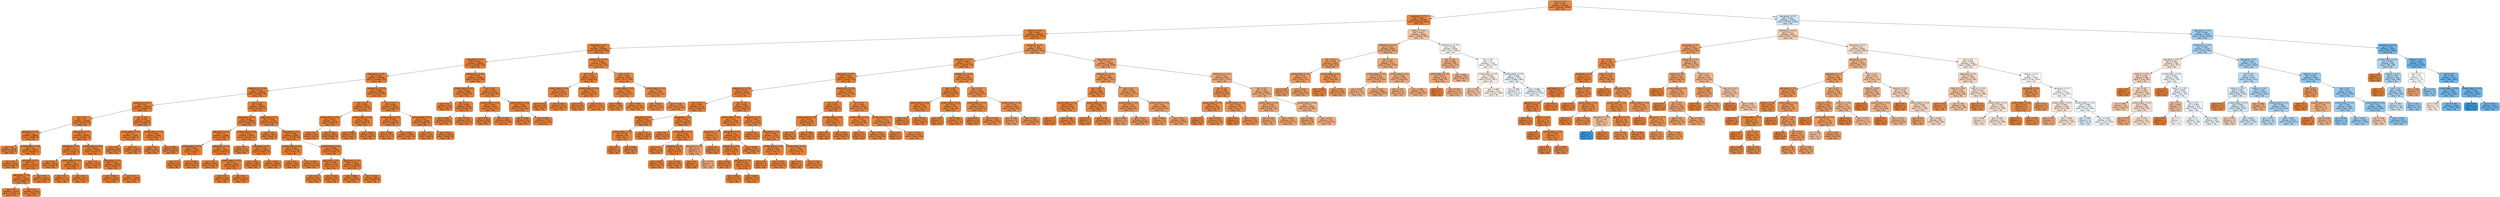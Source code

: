 digraph Tree {
node [shape=box, style="filled, rounded", color="black", fontname=helvetica] ;
edge [fontname=helvetica] ;
0 [label="icu_yn <= 0.5\ngini = 0.135\nsamples = 329440\nvalue = [305441, 23999]\nclass = No", fillcolor="#e78b49"] ;
1 [label="age_group <= 7.5\ngini = 0.067\nsamples = 305799\nvalue = [295248, 10551]\nclass = No", fillcolor="#e68640"] ;
0 -> 1 [labeldistance=2.5, labelangle=45, headlabel="True"] ;
2 [label="hosp_yn <= 0.5\ngini = 0.032\nsamples = 289336\nvalue = [284610, 4726]\nclass = No", fillcolor="#e5833c"] ;
1 -> 2 ;
3 [label="age_group <= 6.5\ngini = 0.008\nsamples = 256039\nvalue = [255013, 1026]\nclass = No", fillcolor="#e5823a"] ;
2 -> 3 ;
4 [label="age_group <= 5.5\ngini = 0.004\nsamples = 244046\nvalue = [243582, 464]\nclass = No", fillcolor="#e58139"] ;
3 -> 4 ;
5 [label="age_group <= 4.5\ngini = 0.002\nsamples = 218058\nvalue = [217863, 195]\nclass = No", fillcolor="#e58139"] ;
4 -> 5 ;
6 [label="medcond_yn <= 0.5\ngini = 0.001\nsamples = 178442\nvalue = [178351, 91]\nclass = No", fillcolor="#e58139"] ;
5 -> 6 ;
7 [label="age_group <= 3.5\ngini = 0.0\nsamples = 115592\nvalue = [115568, 24]\nclass = No", fillcolor="#e58139"] ;
6 -> 7 ;
8 [label="sex <= 0.5\ngini = 0.0\nsamples = 94188\nvalue = [94173, 15]\nclass = No", fillcolor="#e58139"] ;
7 -> 8 ;
9 [label="age_group <= 0.5\ngini = 0.0\nsamples = 49693\nvalue = [49688, 5]\nclass = No", fillcolor="#e58139"] ;
8 -> 9 ;
10 [label="gini = 0.0\nsamples = 3102\nvalue = [3102, 0]\nclass = No", fillcolor="#e58139"] ;
9 -> 10 ;
11 [label="current_status <= 0.5\ngini = 0.0\nsamples = 46591\nvalue = [46586, 5]\nclass = No", fillcolor="#e58139"] ;
9 -> 11 ;
12 [label="gini = 0.0\nsamples = 2452\nvalue = [2452, 0]\nclass = No", fillcolor="#e58139"] ;
11 -> 12 ;
13 [label="age_group <= 2.5\ngini = 0.0\nsamples = 44139\nvalue = [44134, 5]\nclass = No", fillcolor="#e58139"] ;
11 -> 13 ;
14 [label="age_group <= 1.5\ngini = 0.0\nsamples = 30628\nvalue = [30625, 3]\nclass = No", fillcolor="#e58139"] ;
13 -> 14 ;
15 [label="gini = 0.0\nsamples = 10379\nvalue = [10378, 1]\nclass = No", fillcolor="#e58139"] ;
14 -> 15 ;
16 [label="gini = 0.0\nsamples = 20249\nvalue = [20247, 2]\nclass = No", fillcolor="#e58139"] ;
14 -> 16 ;
17 [label="gini = 0.0\nsamples = 13511\nvalue = [13509, 2]\nclass = No", fillcolor="#e58139"] ;
13 -> 17 ;
18 [label="age_group <= 1.5\ngini = 0.0\nsamples = 44495\nvalue = [44485, 10]\nclass = No", fillcolor="#e58139"] ;
8 -> 18 ;
19 [label="age_group <= 0.5\ngini = 0.0\nsamples = 13212\nvalue = [13211, 1]\nclass = No", fillcolor="#e58139"] ;
18 -> 19 ;
20 [label="gini = 0.0\nsamples = 3225\nvalue = [3225, 0]\nclass = No", fillcolor="#e58139"] ;
19 -> 20 ;
21 [label="current_status <= 0.5\ngini = 0.0\nsamples = 9987\nvalue = [9986, 1]\nclass = No", fillcolor="#e58139"] ;
19 -> 21 ;
22 [label="gini = 0.0\nsamples = 712\nvalue = [712, 0]\nclass = No", fillcolor="#e58139"] ;
21 -> 22 ;
23 [label="gini = 0.0\nsamples = 9275\nvalue = [9274, 1]\nclass = No", fillcolor="#e58139"] ;
21 -> 23 ;
24 [label="current_status <= 0.5\ngini = 0.001\nsamples = 31283\nvalue = [31274, 9]\nclass = No", fillcolor="#e58139"] ;
18 -> 24 ;
25 [label="gini = 0.0\nsamples = 1453\nvalue = [1453, 0]\nclass = No", fillcolor="#e58139"] ;
24 -> 25 ;
26 [label="age_group <= 2.5\ngini = 0.001\nsamples = 29830\nvalue = [29821, 9]\nclass = No", fillcolor="#e58139"] ;
24 -> 26 ;
27 [label="gini = 0.001\nsamples = 17634\nvalue = [17628, 6]\nclass = No", fillcolor="#e58139"] ;
26 -> 27 ;
28 [label="gini = 0.0\nsamples = 12196\nvalue = [12193, 3]\nclass = No", fillcolor="#e58139"] ;
26 -> 28 ;
29 [label="sex <= 0.5\ngini = 0.001\nsamples = 21404\nvalue = [21395, 9]\nclass = No", fillcolor="#e58139"] ;
7 -> 29 ;
30 [label="current_status <= 0.5\ngini = 0.0\nsamples = 11462\nvalue = [11460, 2]\nclass = No", fillcolor="#e58139"] ;
29 -> 30 ;
31 [label="gini = 0.0\nsamples = 645\nvalue = [645, 0]\nclass = No", fillcolor="#e58139"] ;
30 -> 31 ;
32 [label="gini = 0.0\nsamples = 10817\nvalue = [10815, 2]\nclass = No", fillcolor="#e58139"] ;
30 -> 32 ;
33 [label="current_status <= 0.5\ngini = 0.001\nsamples = 9942\nvalue = [9935, 7]\nclass = No", fillcolor="#e58139"] ;
29 -> 33 ;
34 [label="gini = 0.0\nsamples = 507\nvalue = [507, 0]\nclass = No", fillcolor="#e58139"] ;
33 -> 34 ;
35 [label="gini = 0.001\nsamples = 9435\nvalue = [9428, 7]\nclass = No", fillcolor="#e58139"] ;
33 -> 35 ;
36 [label="sex <= 0.5\ngini = 0.002\nsamples = 62850\nvalue = [62783, 67]\nclass = No", fillcolor="#e58139"] ;
6 -> 36 ;
37 [label="age_group <= 2.5\ngini = 0.001\nsamples = 35098\nvalue = [35083, 15]\nclass = No", fillcolor="#e58139"] ;
36 -> 37 ;
38 [label="age_group <= 0.5\ngini = 0.0\nsamples = 14961\nvalue = [14958, 3]\nclass = No", fillcolor="#e58139"] ;
37 -> 38 ;
39 [label="current_status <= 0.5\ngini = 0.002\nsamples = 1040\nvalue = [1039, 1]\nclass = No", fillcolor="#e58139"] ;
38 -> 39 ;
40 [label="gini = 0.0\nsamples = 60\nvalue = [60, 0]\nclass = No", fillcolor="#e58139"] ;
39 -> 40 ;
41 [label="gini = 0.002\nsamples = 980\nvalue = [979, 1]\nclass = No", fillcolor="#e58139"] ;
39 -> 41 ;
42 [label="age_group <= 1.5\ngini = 0.0\nsamples = 13921\nvalue = [13919, 2]\nclass = No", fillcolor="#e58139"] ;
38 -> 42 ;
43 [label="gini = 0.0\nsamples = 4232\nvalue = [4232, 0]\nclass = No", fillcolor="#e58139"] ;
42 -> 43 ;
44 [label="current_status <= 0.5\ngini = 0.0\nsamples = 9689\nvalue = [9687, 2]\nclass = No", fillcolor="#e58139"] ;
42 -> 44 ;
45 [label="gini = 0.0\nsamples = 268\nvalue = [268, 0]\nclass = No", fillcolor="#e58139"] ;
44 -> 45 ;
46 [label="gini = 0.0\nsamples = 9421\nvalue = [9419, 2]\nclass = No", fillcolor="#e58139"] ;
44 -> 46 ;
47 [label="current_status <= 0.5\ngini = 0.001\nsamples = 20137\nvalue = [20125, 12]\nclass = No", fillcolor="#e58139"] ;
37 -> 47 ;
48 [label="gini = 0.0\nsamples = 721\nvalue = [721, 0]\nclass = No", fillcolor="#e58139"] ;
47 -> 48 ;
49 [label="age_group <= 3.5\ngini = 0.001\nsamples = 19416\nvalue = [19404, 12]\nclass = No", fillcolor="#e58139"] ;
47 -> 49 ;
50 [label="gini = 0.001\nsamples = 9024\nvalue = [9019, 5]\nclass = No", fillcolor="#e58139"] ;
49 -> 50 ;
51 [label="gini = 0.001\nsamples = 10392\nvalue = [10385, 7]\nclass = No", fillcolor="#e58139"] ;
49 -> 51 ;
52 [label="age_group <= 1.5\ngini = 0.004\nsamples = 27752\nvalue = [27700, 52]\nclass = No", fillcolor="#e58139"] ;
36 -> 52 ;
53 [label="gini = 0.0\nsamples = 4951\nvalue = [4951, 0]\nclass = No", fillcolor="#e58139"] ;
52 -> 53 ;
54 [label="age_group <= 2.5\ngini = 0.005\nsamples = 22801\nvalue = [22749, 52]\nclass = No", fillcolor="#e58139"] ;
52 -> 54 ;
55 [label="current_status <= 0.5\ngini = 0.004\nsamples = 7438\nvalue = [7423, 15]\nclass = No", fillcolor="#e58139"] ;
54 -> 55 ;
56 [label="gini = 0.0\nsamples = 204\nvalue = [204, 0]\nclass = No", fillcolor="#e58139"] ;
55 -> 56 ;
57 [label="gini = 0.004\nsamples = 7234\nvalue = [7219, 15]\nclass = No", fillcolor="#e58139"] ;
55 -> 57 ;
58 [label="current_status <= 0.5\ngini = 0.005\nsamples = 15363\nvalue = [15326, 37]\nclass = No", fillcolor="#e58139"] ;
54 -> 58 ;
59 [label="age_group <= 3.5\ngini = 0.008\nsamples = 479\nvalue = [477, 2]\nclass = No", fillcolor="#e5823a"] ;
58 -> 59 ;
60 [label="gini = 0.0\nsamples = 187\nvalue = [187, 0]\nclass = No", fillcolor="#e58139"] ;
59 -> 60 ;
61 [label="gini = 0.014\nsamples = 292\nvalue = [290, 2]\nclass = No", fillcolor="#e5823a"] ;
59 -> 61 ;
62 [label="age_group <= 3.5\ngini = 0.005\nsamples = 14884\nvalue = [14849, 35]\nclass = No", fillcolor="#e58139"] ;
58 -> 62 ;
63 [label="gini = 0.005\nsamples = 6821\nvalue = [6804, 17]\nclass = No", fillcolor="#e58139"] ;
62 -> 63 ;
64 [label="gini = 0.004\nsamples = 8063\nvalue = [8045, 18]\nclass = No", fillcolor="#e58139"] ;
62 -> 64 ;
65 [label="medcond_yn <= 0.5\ngini = 0.005\nsamples = 39616\nvalue = [39512, 104]\nclass = No", fillcolor="#e5813a"] ;
5 -> 65 ;
66 [label="sex <= 0.5\ngini = 0.002\nsamples = 17245\nvalue = [17232, 13]\nclass = No", fillcolor="#e58139"] ;
65 -> 66 ;
67 [label="current_status <= 0.5\ngini = 0.002\nsamples = 9211\nvalue = [9203, 8]\nclass = No", fillcolor="#e58139"] ;
66 -> 67 ;
68 [label="gini = 0.0\nsamples = 553\nvalue = [553, 0]\nclass = No", fillcolor="#e58139"] ;
67 -> 68 ;
69 [label="gini = 0.002\nsamples = 8658\nvalue = [8650, 8]\nclass = No", fillcolor="#e58139"] ;
67 -> 69 ;
70 [label="current_status <= 0.5\ngini = 0.001\nsamples = 8034\nvalue = [8029, 5]\nclass = No", fillcolor="#e58139"] ;
66 -> 70 ;
71 [label="gini = 0.005\nsamples = 424\nvalue = [423, 1]\nclass = No", fillcolor="#e58139"] ;
70 -> 71 ;
72 [label="gini = 0.001\nsamples = 7610\nvalue = [7606, 4]\nclass = No", fillcolor="#e58139"] ;
70 -> 72 ;
73 [label="sex <= 0.5\ngini = 0.008\nsamples = 22371\nvalue = [22280, 91]\nclass = No", fillcolor="#e5823a"] ;
65 -> 73 ;
74 [label="current_status <= 0.5\ngini = 0.006\nsamples = 11933\nvalue = [11898, 35]\nclass = No", fillcolor="#e5813a"] ;
73 -> 74 ;
75 [label="gini = 0.008\nsamples = 473\nvalue = [471, 2]\nclass = No", fillcolor="#e5823a"] ;
74 -> 75 ;
76 [label="gini = 0.006\nsamples = 11460\nvalue = [11427, 33]\nclass = No", fillcolor="#e5813a"] ;
74 -> 76 ;
77 [label="current_status <= 0.5\ngini = 0.011\nsamples = 10438\nvalue = [10382, 56]\nclass = No", fillcolor="#e5823a"] ;
73 -> 77 ;
78 [label="gini = 0.0\nsamples = 393\nvalue = [393, 0]\nclass = No", fillcolor="#e58139"] ;
77 -> 78 ;
79 [label="gini = 0.011\nsamples = 10045\nvalue = [9989, 56]\nclass = No", fillcolor="#e5823a"] ;
77 -> 79 ;
80 [label="medcond_yn <= 0.5\ngini = 0.02\nsamples = 25988\nvalue = [25719, 269]\nclass = No", fillcolor="#e5823b"] ;
4 -> 80 ;
81 [label="current_status <= 0.5\ngini = 0.006\nsamples = 8694\nvalue = [8670, 24]\nclass = No", fillcolor="#e5813a"] ;
80 -> 81 ;
82 [label="gini = 0.0\nsamples = 525\nvalue = [525, 0]\nclass = No", fillcolor="#e58139"] ;
81 -> 82 ;
83 [label="sex <= 0.5\ngini = 0.006\nsamples = 8169\nvalue = [8145, 24]\nclass = No", fillcolor="#e5813a"] ;
81 -> 83 ;
84 [label="gini = 0.005\nsamples = 4402\nvalue = [4392, 10]\nclass = No", fillcolor="#e58139"] ;
83 -> 84 ;
85 [label="gini = 0.007\nsamples = 3767\nvalue = [3753, 14]\nclass = No", fillcolor="#e5813a"] ;
83 -> 85 ;
86 [label="sex <= 0.5\ngini = 0.028\nsamples = 17294\nvalue = [17049, 245]\nclass = No", fillcolor="#e5833c"] ;
80 -> 86 ;
87 [label="current_status <= 0.5\ngini = 0.024\nsamples = 9229\nvalue = [9117, 112]\nclass = No", fillcolor="#e5833b"] ;
86 -> 87 ;
88 [label="gini = 0.02\nsamples = 390\nvalue = [386, 4]\nclass = No", fillcolor="#e5823b"] ;
87 -> 88 ;
89 [label="gini = 0.024\nsamples = 8839\nvalue = [8731, 108]\nclass = No", fillcolor="#e5833b"] ;
87 -> 89 ;
90 [label="current_status <= 0.5\ngini = 0.032\nsamples = 8065\nvalue = [7932, 133]\nclass = No", fillcolor="#e5833c"] ;
86 -> 90 ;
91 [label="gini = 0.032\nsamples = 306\nvalue = [301, 5]\nclass = No", fillcolor="#e5833c"] ;
90 -> 91 ;
92 [label="gini = 0.032\nsamples = 7759\nvalue = [7631, 128]\nclass = No", fillcolor="#e5833c"] ;
90 -> 92 ;
93 [label="medcond_yn <= 0.5\ngini = 0.089\nsamples = 11993\nvalue = [11431, 562]\nclass = No", fillcolor="#e68743"] ;
3 -> 93 ;
94 [label="sex <= 0.5\ngini = 0.033\nsamples = 2705\nvalue = [2659, 46]\nclass = No", fillcolor="#e5833c"] ;
93 -> 94 ;
95 [label="current_status <= 0.5\ngini = 0.037\nsamples = 1505\nvalue = [1477, 28]\nclass = No", fillcolor="#e5833d"] ;
94 -> 95 ;
96 [label="gini = 0.022\nsamples = 89\nvalue = [88, 1]\nclass = No", fillcolor="#e5823b"] ;
95 -> 96 ;
97 [label="gini = 0.037\nsamples = 1416\nvalue = [1389, 27]\nclass = No", fillcolor="#e6833d"] ;
95 -> 97 ;
98 [label="current_status <= 0.5\ngini = 0.03\nsamples = 1200\nvalue = [1182, 18]\nclass = No", fillcolor="#e5833c"] ;
94 -> 98 ;
99 [label="gini = 0.03\nsamples = 66\nvalue = [65, 1]\nclass = No", fillcolor="#e5833c"] ;
98 -> 99 ;
100 [label="gini = 0.03\nsamples = 1134\nvalue = [1117, 17]\nclass = No", fillcolor="#e5833c"] ;
98 -> 100 ;
101 [label="sex <= 0.5\ngini = 0.105\nsamples = 9288\nvalue = [8772, 516]\nclass = No", fillcolor="#e78845"] ;
93 -> 101 ;
102 [label="current_status <= 0.5\ngini = 0.093\nsamples = 4938\nvalue = [4697, 241]\nclass = No", fillcolor="#e68743"] ;
101 -> 102 ;
103 [label="gini = 0.068\nsamples = 198\nvalue = [191, 7]\nclass = No", fillcolor="#e68640"] ;
102 -> 103 ;
104 [label="gini = 0.094\nsamples = 4740\nvalue = [4506, 234]\nclass = No", fillcolor="#e68843"] ;
102 -> 104 ;
105 [label="current_status <= 0.5\ngini = 0.118\nsamples = 4350\nvalue = [4075, 275]\nclass = No", fillcolor="#e78a46"] ;
101 -> 105 ;
106 [label="gini = 0.122\nsamples = 153\nvalue = [143, 10]\nclass = No", fillcolor="#e78a47"] ;
105 -> 106 ;
107 [label="gini = 0.118\nsamples = 4197\nvalue = [3932, 265]\nclass = No", fillcolor="#e78946"] ;
105 -> 107 ;
108 [label="age_group <= 5.5\ngini = 0.198\nsamples = 33297\nvalue = [29597, 3700]\nclass = No", fillcolor="#e89152"] ;
2 -> 108 ;
109 [label="age_group <= 4.5\ngini = 0.084\nsamples = 17713\nvalue = [16939, 774]\nclass = No", fillcolor="#e68742"] ;
108 -> 109 ;
110 [label="age_group <= 3.5\ngini = 0.046\nsamples = 10762\nvalue = [10509, 253]\nclass = No", fillcolor="#e6843e"] ;
109 -> 110 ;
111 [label="medcond_yn <= 0.5\ngini = 0.023\nsamples = 6246\nvalue = [6172, 74]\nclass = No", fillcolor="#e5833b"] ;
110 -> 111 ;
112 [label="sex <= 0.5\ngini = 0.007\nsamples = 2719\nvalue = [2709, 10]\nclass = No", fillcolor="#e5813a"] ;
111 -> 112 ;
113 [label="age_group <= 0.5\ngini = 0.002\nsamples = 1643\nvalue = [1641, 2]\nclass = No", fillcolor="#e58139"] ;
112 -> 113 ;
114 [label="current_status <= 0.5\ngini = 0.046\nsamples = 84\nvalue = [82, 2]\nclass = No", fillcolor="#e6843e"] ;
113 -> 114 ;
115 [label="gini = 0.0\nsamples = 2\nvalue = [2, 0]\nclass = No", fillcolor="#e58139"] ;
114 -> 115 ;
116 [label="gini = 0.048\nsamples = 82\nvalue = [80, 2]\nclass = No", fillcolor="#e6843e"] ;
114 -> 116 ;
117 [label="gini = 0.0\nsamples = 1559\nvalue = [1559, 0]\nclass = No", fillcolor="#e58139"] ;
113 -> 117 ;
118 [label="age_group <= 1.5\ngini = 0.015\nsamples = 1076\nvalue = [1068, 8]\nclass = No", fillcolor="#e5823a"] ;
112 -> 118 ;
119 [label="gini = 0.0\nsamples = 221\nvalue = [221, 0]\nclass = No", fillcolor="#e58139"] ;
118 -> 119 ;
120 [label="current_status <= 0.5\ngini = 0.019\nsamples = 855\nvalue = [847, 8]\nclass = No", fillcolor="#e5823b"] ;
118 -> 120 ;
121 [label="gini = 0.0\nsamples = 10\nvalue = [10, 0]\nclass = No", fillcolor="#e58139"] ;
120 -> 121 ;
122 [label="age_group <= 2.5\ngini = 0.019\nsamples = 845\nvalue = [837, 8]\nclass = No", fillcolor="#e5823b"] ;
120 -> 122 ;
123 [label="gini = 0.019\nsamples = 314\nvalue = [311, 3]\nclass = No", fillcolor="#e5823b"] ;
122 -> 123 ;
124 [label="gini = 0.019\nsamples = 531\nvalue = [526, 5]\nclass = No", fillcolor="#e5823b"] ;
122 -> 124 ;
125 [label="sex <= 0.5\ngini = 0.036\nsamples = 3527\nvalue = [3463, 64]\nclass = No", fillcolor="#e5833d"] ;
111 -> 125 ;
126 [label="current_status <= 0.5\ngini = 0.02\nsamples = 2034\nvalue = [2013, 21]\nclass = No", fillcolor="#e5823b"] ;
125 -> 126 ;
127 [label="age_group <= 1.5\ngini = 0.111\nsamples = 17\nvalue = [16, 1]\nclass = No", fillcolor="#e78945"] ;
126 -> 127 ;
128 [label="age_group <= 0.5\ngini = 0.32\nsamples = 5\nvalue = [4, 1]\nclass = No", fillcolor="#eca06a"] ;
127 -> 128 ;
129 [label="gini = 0.0\nsamples = 1\nvalue = [1, 0]\nclass = No", fillcolor="#e58139"] ;
128 -> 129 ;
130 [label="gini = 0.375\nsamples = 4\nvalue = [3, 1]\nclass = No", fillcolor="#eeab7b"] ;
128 -> 130 ;
131 [label="gini = 0.0\nsamples = 12\nvalue = [12, 0]\nclass = No", fillcolor="#e58139"] ;
127 -> 131 ;
132 [label="age_group <= 2.5\ngini = 0.02\nsamples = 2017\nvalue = [1997, 20]\nclass = No", fillcolor="#e5823b"] ;
126 -> 132 ;
133 [label="age_group <= 0.5\ngini = 0.015\nsamples = 940\nvalue = [933, 7]\nclass = No", fillcolor="#e5823a"] ;
132 -> 133 ;
134 [label="gini = 0.033\nsamples = 59\nvalue = [58, 1]\nclass = No", fillcolor="#e5833c"] ;
133 -> 134 ;
135 [label="age_group <= 1.5\ngini = 0.014\nsamples = 881\nvalue = [875, 6]\nclass = No", fillcolor="#e5823a"] ;
133 -> 135 ;
136 [label="gini = 0.013\nsamples = 152\nvalue = [151, 1]\nclass = No", fillcolor="#e5823a"] ;
135 -> 136 ;
137 [label="gini = 0.014\nsamples = 729\nvalue = [724, 5]\nclass = No", fillcolor="#e5823a"] ;
135 -> 137 ;
138 [label="gini = 0.024\nsamples = 1077\nvalue = [1064, 13]\nclass = No", fillcolor="#e5833b"] ;
132 -> 138 ;
139 [label="age_group <= 1.5\ngini = 0.056\nsamples = 1493\nvalue = [1450, 43]\nclass = No", fillcolor="#e6853f"] ;
125 -> 139 ;
140 [label="gini = 0.0\nsamples = 173\nvalue = [173, 0]\nclass = No", fillcolor="#e58139"] ;
139 -> 140 ;
141 [label="age_group <= 2.5\ngini = 0.063\nsamples = 1320\nvalue = [1277, 43]\nclass = No", fillcolor="#e68540"] ;
139 -> 141 ;
142 [label="current_status <= 0.5\ngini = 0.053\nsamples = 405\nvalue = [394, 11]\nclass = No", fillcolor="#e6853f"] ;
141 -> 142 ;
143 [label="gini = 0.0\nsamples = 2\nvalue = [2, 0]\nclass = No", fillcolor="#e58139"] ;
142 -> 143 ;
144 [label="gini = 0.053\nsamples = 403\nvalue = [392, 11]\nclass = No", fillcolor="#e6853f"] ;
142 -> 144 ;
145 [label="current_status <= 0.5\ngini = 0.067\nsamples = 915\nvalue = [883, 32]\nclass = No", fillcolor="#e68640"] ;
141 -> 145 ;
146 [label="gini = 0.0\nsamples = 5\nvalue = [5, 0]\nclass = No", fillcolor="#e58139"] ;
145 -> 146 ;
147 [label="gini = 0.068\nsamples = 910\nvalue = [878, 32]\nclass = No", fillcolor="#e68640"] ;
145 -> 147 ;
148 [label="medcond_yn <= 0.5\ngini = 0.076\nsamples = 4516\nvalue = [4337, 179]\nclass = No", fillcolor="#e68641"] ;
110 -> 148 ;
149 [label="sex <= 0.5\ngini = 0.021\nsamples = 1211\nvalue = [1198, 13]\nclass = No", fillcolor="#e5823b"] ;
148 -> 149 ;
150 [label="current_status <= 0.5\ngini = 0.007\nsamples = 538\nvalue = [536, 2]\nclass = No", fillcolor="#e5813a"] ;
149 -> 150 ;
151 [label="gini = 0.0\nsamples = 8\nvalue = [8, 0]\nclass = No", fillcolor="#e58139"] ;
150 -> 151 ;
152 [label="gini = 0.008\nsamples = 530\nvalue = [528, 2]\nclass = No", fillcolor="#e5813a"] ;
150 -> 152 ;
153 [label="current_status <= 0.5\ngini = 0.032\nsamples = 673\nvalue = [662, 11]\nclass = No", fillcolor="#e5833c"] ;
149 -> 153 ;
154 [label="gini = 0.0\nsamples = 4\nvalue = [4, 0]\nclass = No", fillcolor="#e58139"] ;
153 -> 154 ;
155 [label="gini = 0.032\nsamples = 669\nvalue = [658, 11]\nclass = No", fillcolor="#e5833c"] ;
153 -> 155 ;
156 [label="sex <= 0.5\ngini = 0.095\nsamples = 3305\nvalue = [3139, 166]\nclass = No", fillcolor="#e68843"] ;
148 -> 156 ;
157 [label="current_status <= 0.5\ngini = 0.073\nsamples = 1589\nvalue = [1529, 60]\nclass = No", fillcolor="#e68641"] ;
156 -> 157 ;
158 [label="gini = 0.0\nsamples = 9\nvalue = [9, 0]\nclass = No", fillcolor="#e58139"] ;
157 -> 158 ;
159 [label="gini = 0.073\nsamples = 1580\nvalue = [1520, 60]\nclass = No", fillcolor="#e68641"] ;
157 -> 159 ;
160 [label="current_status <= 0.5\ngini = 0.116\nsamples = 1716\nvalue = [1610, 106]\nclass = No", fillcolor="#e78946"] ;
156 -> 160 ;
161 [label="gini = 0.0\nsamples = 7\nvalue = [7, 0]\nclass = No", fillcolor="#e58139"] ;
160 -> 161 ;
162 [label="gini = 0.116\nsamples = 1709\nvalue = [1603, 106]\nclass = No", fillcolor="#e78946"] ;
160 -> 162 ;
163 [label="medcond_yn <= 0.5\ngini = 0.139\nsamples = 6951\nvalue = [6430, 521]\nclass = No", fillcolor="#e78b49"] ;
109 -> 163 ;
164 [label="sex <= 0.5\ngini = 0.035\nsamples = 1366\nvalue = [1342, 24]\nclass = No", fillcolor="#e5833d"] ;
163 -> 164 ;
165 [label="current_status <= 0.5\ngini = 0.027\nsamples = 585\nvalue = [577, 8]\nclass = No", fillcolor="#e5833c"] ;
164 -> 165 ;
166 [label="gini = 0.0\nsamples = 11\nvalue = [11, 0]\nclass = No", fillcolor="#e58139"] ;
165 -> 166 ;
167 [label="gini = 0.027\nsamples = 574\nvalue = [566, 8]\nclass = No", fillcolor="#e5833c"] ;
165 -> 167 ;
168 [label="current_status <= 0.5\ngini = 0.04\nsamples = 781\nvalue = [765, 16]\nclass = No", fillcolor="#e6843d"] ;
164 -> 168 ;
169 [label="gini = 0.0\nsamples = 4\nvalue = [4, 0]\nclass = No", fillcolor="#e58139"] ;
168 -> 169 ;
170 [label="gini = 0.04\nsamples = 777\nvalue = [761, 16]\nclass = No", fillcolor="#e6843d"] ;
168 -> 170 ;
171 [label="sex <= 0.5\ngini = 0.162\nsamples = 5585\nvalue = [5088, 497]\nclass = No", fillcolor="#e88d4c"] ;
163 -> 171 ;
172 [label="current_status <= 0.5\ngini = 0.127\nsamples = 2607\nvalue = [2429, 178]\nclass = No", fillcolor="#e78a48"] ;
171 -> 172 ;
173 [label="gini = 0.0\nsamples = 24\nvalue = [24, 0]\nclass = No", fillcolor="#e58139"] ;
172 -> 173 ;
174 [label="gini = 0.128\nsamples = 2583\nvalue = [2405, 178]\nclass = No", fillcolor="#e78a48"] ;
172 -> 174 ;
175 [label="current_status <= 0.5\ngini = 0.191\nsamples = 2978\nvalue = [2659, 319]\nclass = No", fillcolor="#e89051"] ;
171 -> 175 ;
176 [label="gini = 0.269\nsamples = 25\nvalue = [21, 4]\nclass = No", fillcolor="#ea995f"] ;
175 -> 176 ;
177 [label="gini = 0.191\nsamples = 2953\nvalue = [2638, 315]\nclass = No", fillcolor="#e89051"] ;
175 -> 177 ;
178 [label="age_group <= 6.5\ngini = 0.305\nsamples = 15584\nvalue = [12658, 2926]\nclass = No", fillcolor="#eb9e67"] ;
108 -> 178 ;
179 [label="medcond_yn <= 0.5\ngini = 0.244\nsamples = 8093\nvalue = [6941, 1152]\nclass = No", fillcolor="#e9965a"] ;
178 -> 179 ;
180 [label="sex <= 0.5\ngini = 0.08\nsamples = 985\nvalue = [944, 41]\nclass = No", fillcolor="#e68642"] ;
179 -> 180 ;
181 [label="current_status <= 0.5\ngini = 0.064\nsamples = 454\nvalue = [439, 15]\nclass = No", fillcolor="#e68540"] ;
180 -> 181 ;
182 [label="gini = 0.0\nsamples = 1\nvalue = [1, 0]\nclass = No", fillcolor="#e58139"] ;
181 -> 182 ;
183 [label="gini = 0.064\nsamples = 453\nvalue = [438, 15]\nclass = No", fillcolor="#e68540"] ;
181 -> 183 ;
184 [label="current_status <= 0.5\ngini = 0.093\nsamples = 531\nvalue = [505, 26]\nclass = No", fillcolor="#e68743"] ;
180 -> 184 ;
185 [label="gini = 0.0\nsamples = 7\nvalue = [7, 0]\nclass = No", fillcolor="#e58139"] ;
184 -> 185 ;
186 [label="gini = 0.094\nsamples = 524\nvalue = [498, 26]\nclass = No", fillcolor="#e68843"] ;
184 -> 186 ;
187 [label="sex <= 0.5\ngini = 0.264\nsamples = 7108\nvalue = [5997, 1111]\nclass = No", fillcolor="#ea985e"] ;
179 -> 187 ;
188 [label="current_status <= 0.5\ngini = 0.231\nsamples = 3274\nvalue = [2838, 436]\nclass = No", fillcolor="#e99457"] ;
187 -> 188 ;
189 [label="gini = 0.283\nsamples = 41\nvalue = [34, 7]\nclass = No", fillcolor="#ea9b62"] ;
188 -> 189 ;
190 [label="gini = 0.23\nsamples = 3233\nvalue = [2804, 429]\nclass = No", fillcolor="#e99457"] ;
188 -> 190 ;
191 [label="current_status <= 0.5\ngini = 0.29\nsamples = 3834\nvalue = [3159, 675]\nclass = No", fillcolor="#eb9c63"] ;
187 -> 191 ;
192 [label="gini = 0.264\nsamples = 32\nvalue = [27, 5]\nclass = No", fillcolor="#ea985e"] ;
191 -> 192 ;
193 [label="gini = 0.29\nsamples = 3802\nvalue = [3132, 670]\nclass = No", fillcolor="#eb9c63"] ;
191 -> 193 ;
194 [label="medcond_yn <= 0.5\ngini = 0.361\nsamples = 7491\nvalue = [5717, 1774]\nclass = No", fillcolor="#eda876"] ;
178 -> 194 ;
195 [label="sex <= 0.5\ngini = 0.189\nsamples = 652\nvalue = [583, 69]\nclass = No", fillcolor="#e89050"] ;
194 -> 195 ;
196 [label="current_status <= 0.5\ngini = 0.16\nsamples = 320\nvalue = [292, 28]\nclass = No", fillcolor="#e78d4c"] ;
195 -> 196 ;
197 [label="gini = 0.0\nsamples = 5\nvalue = [5, 0]\nclass = No", fillcolor="#e58139"] ;
196 -> 197 ;
198 [label="gini = 0.162\nsamples = 315\nvalue = [287, 28]\nclass = No", fillcolor="#e88d4c"] ;
196 -> 198 ;
199 [label="current_status <= 0.5\ngini = 0.216\nsamples = 332\nvalue = [291, 41]\nclass = No", fillcolor="#e99355"] ;
195 -> 199 ;
200 [label="gini = 0.0\nsamples = 4\nvalue = [4, 0]\nclass = No", fillcolor="#e58139"] ;
199 -> 200 ;
201 [label="gini = 0.219\nsamples = 328\nvalue = [287, 41]\nclass = No", fillcolor="#e99355"] ;
199 -> 201 ;
202 [label="sex <= 0.5\ngini = 0.374\nsamples = 6839\nvalue = [5134, 1705]\nclass = No", fillcolor="#eeab7b"] ;
194 -> 202 ;
203 [label="current_status <= 0.5\ngini = 0.342\nsamples = 3274\nvalue = [2556, 718]\nclass = No", fillcolor="#eca471"] ;
202 -> 203 ;
204 [label="gini = 0.334\nsamples = 33\nvalue = [26, 7]\nclass = No", fillcolor="#eca36e"] ;
203 -> 204 ;
205 [label="gini = 0.343\nsamples = 3241\nvalue = [2530, 711]\nclass = No", fillcolor="#eca471"] ;
203 -> 205 ;
206 [label="current_status <= 0.5\ngini = 0.4\nsamples = 3565\nvalue = [2578, 987]\nclass = No", fillcolor="#efb185"] ;
202 -> 206 ;
207 [label="gini = 0.332\nsamples = 38\nvalue = [30, 8]\nclass = No", fillcolor="#eca36e"] ;
206 -> 207 ;
208 [label="gini = 0.401\nsamples = 3527\nvalue = [2548, 979]\nclass = No", fillcolor="#efb185"] ;
206 -> 208 ;
209 [label="hosp_yn <= 0.5\ngini = 0.457\nsamples = 16463\nvalue = [10638, 5825]\nclass = No", fillcolor="#f3c6a5"] ;
1 -> 209 ;
210 [label="medcond_yn <= 0.5\ngini = 0.355\nsamples = 8404\nvalue = [6461, 1943]\nclass = No", fillcolor="#eda775"] ;
209 -> 210 ;
211 [label="sex <= 0.5\ngini = 0.276\nsamples = 1189\nvalue = [992, 197]\nclass = No", fillcolor="#ea9a60"] ;
210 -> 211 ;
212 [label="current_status <= 0.5\ngini = 0.29\nsamples = 777\nvalue = [640, 137]\nclass = No", fillcolor="#eb9c63"] ;
211 -> 212 ;
213 [label="gini = 0.269\nsamples = 25\nvalue = [21, 4]\nclass = No", fillcolor="#ea995f"] ;
212 -> 213 ;
214 [label="gini = 0.291\nsamples = 752\nvalue = [619, 133]\nclass = No", fillcolor="#eb9c64"] ;
212 -> 214 ;
215 [label="current_status <= 0.5\ngini = 0.249\nsamples = 412\nvalue = [352, 60]\nclass = No", fillcolor="#e9965b"] ;
211 -> 215 ;
216 [label="gini = 0.083\nsamples = 23\nvalue = [22, 1]\nclass = No", fillcolor="#e68742"] ;
215 -> 216 ;
217 [label="gini = 0.257\nsamples = 389\nvalue = [330, 59]\nclass = No", fillcolor="#ea985c"] ;
215 -> 217 ;
218 [label="sex <= 0.5\ngini = 0.367\nsamples = 7215\nvalue = [5469, 1746]\nclass = No", fillcolor="#eda978"] ;
210 -> 218 ;
219 [label="current_status <= 0.5\ngini = 0.357\nsamples = 4834\nvalue = [3709, 1125]\nclass = No", fillcolor="#eda775"] ;
218 -> 219 ;
220 [label="gini = 0.394\nsamples = 174\nvalue = [127, 47]\nclass = No", fillcolor="#efb082"] ;
219 -> 220 ;
221 [label="gini = 0.356\nsamples = 4660\nvalue = [3582, 1078]\nclass = No", fillcolor="#eda775"] ;
219 -> 221 ;
222 [label="current_status <= 0.5\ngini = 0.386\nsamples = 2381\nvalue = [1760, 621]\nclass = No", fillcolor="#eead7f"] ;
218 -> 222 ;
223 [label="gini = 0.387\nsamples = 84\nvalue = [62, 22]\nclass = No", fillcolor="#eeae7f"] ;
222 -> 223 ;
224 [label="gini = 0.386\nsamples = 2297\nvalue = [1698, 599]\nclass = No", fillcolor="#eead7f"] ;
222 -> 224 ;
225 [label="medcond_yn <= 0.5\ngini = 0.499\nsamples = 8059\nvalue = [4177, 3882]\nclass = No", fillcolor="#fdf6f1"] ;
209 -> 225 ;
226 [label="sex <= 0.5\ngini = 0.389\nsamples = 481\nvalue = [354, 127]\nclass = No", fillcolor="#eeae80"] ;
225 -> 226 ;
227 [label="current_status <= 0.5\ngini = 0.377\nsamples = 278\nvalue = [208, 70]\nclass = No", fillcolor="#eeab7c"] ;
226 -> 227 ;
228 [label="gini = 0.0\nsamples = 1\nvalue = [1, 0]\nclass = No", fillcolor="#e58139"] ;
227 -> 228 ;
229 [label="gini = 0.378\nsamples = 277\nvalue = [207, 70]\nclass = No", fillcolor="#eeac7c"] ;
227 -> 229 ;
230 [label="gini = 0.404\nsamples = 203\nvalue = [146, 57]\nclass = No", fillcolor="#efb286"] ;
226 -> 230 ;
231 [label="sex <= 0.5\ngini = 0.5\nsamples = 7578\nvalue = [3823, 3755]\nclass = No", fillcolor="#fffdfb"] ;
225 -> 231 ;
232 [label="current_status <= 0.5\ngini = 0.498\nsamples = 4206\nvalue = [2235, 1971]\nclass = No", fillcolor="#fcf0e8"] ;
231 -> 232 ;
233 [label="gini = 0.457\nsamples = 34\nvalue = [22, 12]\nclass = No", fillcolor="#f3c6a5"] ;
232 -> 233 ;
234 [label="gini = 0.498\nsamples = 4172\nvalue = [2213, 1959]\nclass = No", fillcolor="#fcf1e8"] ;
232 -> 234 ;
235 [label="current_status <= 0.5\ngini = 0.498\nsamples = 3372\nvalue = [1588, 1784]\nclass = Yes", fillcolor="#e9f4fc"] ;
231 -> 235 ;
236 [label="gini = 0.499\nsamples = 27\nvalue = [13, 14]\nclass = Yes", fillcolor="#f1f8fd"] ;
235 -> 236 ;
237 [label="gini = 0.498\nsamples = 3345\nvalue = [1575, 1770]\nclass = Yes", fillcolor="#e9f4fc"] ;
235 -> 237 ;
238 [label="age_group <= 5.5\ngini = 0.491\nsamples = 23641\nvalue = [10193, 13448]\nclass = Yes", fillcolor="#cfe7f9"] ;
0 -> 238 [labeldistance=2.5, labelangle=-45, headlabel="False"] ;
239 [label="medcond_yn <= 0.5\ngini = 0.473\nsamples = 8151\nvalue = [5031, 3120]\nclass = No", fillcolor="#f5cfb4"] ;
238 -> 239 ;
240 [label="age_group <= 3.5\ngini = 0.301\nsamples = 1523\nvalue = [1242, 281]\nclass = No", fillcolor="#eb9e66"] ;
239 -> 240 ;
241 [label="sex <= 0.5\ngini = 0.145\nsamples = 571\nvalue = [526, 45]\nclass = No", fillcolor="#e78c4a"] ;
240 -> 241 ;
242 [label="age_group <= 2.5\ngini = 0.07\nsamples = 249\nvalue = [240, 9]\nclass = No", fillcolor="#e68640"] ;
241 -> 242 ;
243 [label="age_group <= 1.5\ngini = 0.016\nsamples = 126\nvalue = [125, 1]\nclass = No", fillcolor="#e5823b"] ;
242 -> 243 ;
244 [label="age_group <= 0.5\ngini = 0.035\nsamples = 56\nvalue = [55, 1]\nclass = No", fillcolor="#e5833d"] ;
243 -> 244 ;
245 [label="gini = 0.0\nsamples = 31\nvalue = [31, 0]\nclass = No", fillcolor="#e58139"] ;
244 -> 245 ;
246 [label="hosp_yn <= 0.5\ngini = 0.077\nsamples = 25\nvalue = [24, 1]\nclass = No", fillcolor="#e68641"] ;
244 -> 246 ;
247 [label="gini = 0.0\nsamples = 3\nvalue = [3, 0]\nclass = No", fillcolor="#e58139"] ;
246 -> 247 ;
248 [label="current_status <= 0.5\ngini = 0.087\nsamples = 22\nvalue = [21, 1]\nclass = No", fillcolor="#e68742"] ;
246 -> 248 ;
249 [label="gini = 0.0\nsamples = 1\nvalue = [1, 0]\nclass = No", fillcolor="#e58139"] ;
248 -> 249 ;
250 [label="gini = 0.091\nsamples = 21\nvalue = [20, 1]\nclass = No", fillcolor="#e68743"] ;
248 -> 250 ;
251 [label="gini = 0.0\nsamples = 70\nvalue = [70, 0]\nclass = No", fillcolor="#e58139"] ;
243 -> 251 ;
252 [label="hosp_yn <= 0.5\ngini = 0.122\nsamples = 123\nvalue = [115, 8]\nclass = No", fillcolor="#e78a47"] ;
242 -> 252 ;
253 [label="gini = 0.0\nsamples = 14\nvalue = [14, 0]\nclass = No", fillcolor="#e58139"] ;
252 -> 253 ;
254 [label="current_status <= 0.5\ngini = 0.136\nsamples = 109\nvalue = [101, 8]\nclass = No", fillcolor="#e78b49"] ;
252 -> 254 ;
255 [label="gini = 0.0\nsamples = 1\nvalue = [1, 0]\nclass = No", fillcolor="#e58139"] ;
254 -> 255 ;
256 [label="gini = 0.137\nsamples = 108\nvalue = [100, 8]\nclass = No", fillcolor="#e78b49"] ;
254 -> 256 ;
257 [label="hosp_yn <= 0.5\ngini = 0.199\nsamples = 322\nvalue = [286, 36]\nclass = No", fillcolor="#e89152"] ;
241 -> 257 ;
258 [label="gini = 0.0\nsamples = 29\nvalue = [29, 0]\nclass = No", fillcolor="#e58139"] ;
257 -> 258 ;
259 [label="age_group <= 1.5\ngini = 0.216\nsamples = 293\nvalue = [257, 36]\nclass = No", fillcolor="#e99355"] ;
257 -> 259 ;
260 [label="current_status <= 0.5\ngini = 0.144\nsamples = 64\nvalue = [59, 5]\nclass = No", fillcolor="#e78c4a"] ;
259 -> 260 ;
261 [label="age_group <= 0.5\ngini = 0.444\nsamples = 3\nvalue = [2, 1]\nclass = No", fillcolor="#f2c09c"] ;
260 -> 261 ;
262 [label="gini = 0.0\nsamples = 1\nvalue = [0, 1]\nclass = Yes", fillcolor="#399de5"] ;
261 -> 262 ;
263 [label="gini = 0.0\nsamples = 2\nvalue = [2, 0]\nclass = No", fillcolor="#e58139"] ;
261 -> 263 ;
264 [label="age_group <= 0.5\ngini = 0.123\nsamples = 61\nvalue = [57, 4]\nclass = No", fillcolor="#e78a47"] ;
260 -> 264 ;
265 [label="gini = 0.185\nsamples = 29\nvalue = [26, 3]\nclass = No", fillcolor="#e89050"] ;
264 -> 265 ;
266 [label="gini = 0.061\nsamples = 32\nvalue = [31, 1]\nclass = No", fillcolor="#e6853f"] ;
264 -> 266 ;
267 [label="current_status <= 0.5\ngini = 0.234\nsamples = 229\nvalue = [198, 31]\nclass = No", fillcolor="#e99558"] ;
259 -> 267 ;
268 [label="gini = 0.0\nsamples = 2\nvalue = [2, 0]\nclass = No", fillcolor="#e58139"] ;
267 -> 268 ;
269 [label="age_group <= 2.5\ngini = 0.236\nsamples = 227\nvalue = [196, 31]\nclass = No", fillcolor="#e99558"] ;
267 -> 269 ;
270 [label="gini = 0.21\nsamples = 67\nvalue = [59, 8]\nclass = No", fillcolor="#e99254"] ;
269 -> 270 ;
271 [label="gini = 0.246\nsamples = 160\nvalue = [137, 23]\nclass = No", fillcolor="#e9965a"] ;
269 -> 271 ;
272 [label="age_group <= 4.5\ngini = 0.373\nsamples = 952\nvalue = [716, 236]\nclass = No", fillcolor="#eeab7a"] ;
240 -> 272 ;
273 [label="hosp_yn <= 0.5\ngini = 0.313\nsamples = 422\nvalue = [340, 82]\nclass = No", fillcolor="#eb9f69"] ;
272 -> 273 ;
274 [label="gini = 0.0\nsamples = 15\nvalue = [15, 0]\nclass = No", fillcolor="#e58139"] ;
273 -> 274 ;
275 [label="current_status <= 0.5\ngini = 0.322\nsamples = 407\nvalue = [325, 82]\nclass = No", fillcolor="#eca16b"] ;
273 -> 275 ;
276 [label="gini = 0.0\nsamples = 1\nvalue = [1, 0]\nclass = No", fillcolor="#e58139"] ;
275 -> 276 ;
277 [label="sex <= 0.5\ngini = 0.322\nsamples = 406\nvalue = [324, 82]\nclass = No", fillcolor="#eca16b"] ;
275 -> 277 ;
278 [label="gini = 0.31\nsamples = 125\nvalue = [101, 24]\nclass = No", fillcolor="#eb9f68"] ;
277 -> 278 ;
279 [label="gini = 0.328\nsamples = 281\nvalue = [223, 58]\nclass = No", fillcolor="#eca26c"] ;
277 -> 279 ;
280 [label="sex <= 0.5\ngini = 0.412\nsamples = 530\nvalue = [376, 154]\nclass = No", fillcolor="#f0b58a"] ;
272 -> 280 ;
281 [label="hosp_yn <= 0.5\ngini = 0.289\nsamples = 154\nvalue = [127, 27]\nclass = No", fillcolor="#eb9c63"] ;
280 -> 281 ;
282 [label="gini = 0.0\nsamples = 6\nvalue = [6, 0]\nclass = No", fillcolor="#e58139"] ;
281 -> 282 ;
283 [label="gini = 0.298\nsamples = 148\nvalue = [121, 27]\nclass = No", fillcolor="#eb9d65"] ;
281 -> 283 ;
284 [label="hosp_yn <= 0.5\ngini = 0.447\nsamples = 376\nvalue = [249, 127]\nclass = No", fillcolor="#f2c19e"] ;
280 -> 284 ;
285 [label="gini = 0.0\nsamples = 3\nvalue = [3, 0]\nclass = No", fillcolor="#e58139"] ;
284 -> 285 ;
286 [label="gini = 0.449\nsamples = 373\nvalue = [246, 127]\nclass = No", fillcolor="#f2c29f"] ;
284 -> 286 ;
287 [label="age_group <= 3.5\ngini = 0.49\nsamples = 6628\nvalue = [3789, 2839]\nclass = No", fillcolor="#f8dfcd"] ;
239 -> 287 ;
288 [label="age_group <= 2.5\ngini = 0.413\nsamples = 1279\nvalue = [907, 372]\nclass = No", fillcolor="#f0b58a"] ;
287 -> 288 ;
289 [label="age_group <= 1.5\ngini = 0.315\nsamples = 506\nvalue = [407, 99]\nclass = No", fillcolor="#eba069"] ;
288 -> 289 ;
290 [label="age_group <= 0.5\ngini = 0.219\nsamples = 168\nvalue = [147, 21]\nclass = No", fillcolor="#e99355"] ;
289 -> 290 ;
291 [label="hosp_yn <= 0.5\ngini = 0.107\nsamples = 53\nvalue = [50, 3]\nclass = No", fillcolor="#e78945"] ;
290 -> 291 ;
292 [label="gini = 0.0\nsamples = 2\nvalue = [2, 0]\nclass = No", fillcolor="#e58139"] ;
291 -> 292 ;
293 [label="current_status <= 0.5\ngini = 0.111\nsamples = 51\nvalue = [48, 3]\nclass = No", fillcolor="#e78945"] ;
291 -> 293 ;
294 [label="gini = 0.0\nsamples = 2\nvalue = [2, 0]\nclass = No", fillcolor="#e58139"] ;
293 -> 294 ;
295 [label="sex <= 0.5\ngini = 0.115\nsamples = 49\nvalue = [46, 3]\nclass = No", fillcolor="#e78946"] ;
293 -> 295 ;
296 [label="gini = 0.095\nsamples = 20\nvalue = [19, 1]\nclass = No", fillcolor="#e68843"] ;
295 -> 296 ;
297 [label="gini = 0.128\nsamples = 29\nvalue = [27, 2]\nclass = No", fillcolor="#e78a48"] ;
295 -> 297 ;
298 [label="current_status <= 0.5\ngini = 0.264\nsamples = 115\nvalue = [97, 18]\nclass = No", fillcolor="#ea985e"] ;
290 -> 298 ;
299 [label="gini = 0.0\nsamples = 2\nvalue = [2, 0]\nclass = No", fillcolor="#e58139"] ;
298 -> 299 ;
300 [label="hosp_yn <= 0.5\ngini = 0.268\nsamples = 113\nvalue = [95, 18]\nclass = No", fillcolor="#ea995f"] ;
298 -> 300 ;
301 [label="gini = 0.0\nsamples = 2\nvalue = [2, 0]\nclass = No", fillcolor="#e58139"] ;
300 -> 301 ;
302 [label="sex <= 0.5\ngini = 0.272\nsamples = 111\nvalue = [93, 18]\nclass = No", fillcolor="#ea995f"] ;
300 -> 302 ;
303 [label="gini = 0.245\nsamples = 49\nvalue = [42, 7]\nclass = No", fillcolor="#e9965a"] ;
302 -> 303 ;
304 [label="gini = 0.292\nsamples = 62\nvalue = [51, 11]\nclass = No", fillcolor="#eb9c64"] ;
302 -> 304 ;
305 [label="sex <= 0.5\ngini = 0.355\nsamples = 338\nvalue = [260, 78]\nclass = No", fillcolor="#eda774"] ;
289 -> 305 ;
306 [label="hosp_yn <= 0.5\ngini = 0.276\nsamples = 157\nvalue = [131, 26]\nclass = No", fillcolor="#ea9a60"] ;
305 -> 306 ;
307 [label="gini = 0.0\nsamples = 9\nvalue = [9, 0]\nclass = No", fillcolor="#e58139"] ;
306 -> 307 ;
308 [label="current_status <= 0.5\ngini = 0.29\nsamples = 148\nvalue = [122, 26]\nclass = No", fillcolor="#eb9c63"] ;
306 -> 308 ;
309 [label="gini = 0.444\nsamples = 6\nvalue = [4, 2]\nclass = No", fillcolor="#f2c09c"] ;
308 -> 309 ;
310 [label="gini = 0.281\nsamples = 142\nvalue = [118, 24]\nclass = No", fillcolor="#ea9b61"] ;
308 -> 310 ;
311 [label="hosp_yn <= 0.5\ngini = 0.41\nsamples = 181\nvalue = [129, 52]\nclass = No", fillcolor="#efb489"] ;
305 -> 311 ;
312 [label="gini = 0.0\nsamples = 10\nvalue = [10, 0]\nclass = No", fillcolor="#e58139"] ;
311 -> 312 ;
313 [label="gini = 0.423\nsamples = 171\nvalue = [119, 52]\nclass = No", fillcolor="#f0b890"] ;
311 -> 313 ;
314 [label="sex <= 0.5\ngini = 0.457\nsamples = 773\nvalue = [500, 273]\nclass = No", fillcolor="#f3c6a5"] ;
288 -> 314 ;
315 [label="hosp_yn <= 0.5\ngini = 0.407\nsamples = 309\nvalue = [221, 88]\nclass = No", fillcolor="#efb388"] ;
314 -> 315 ;
316 [label="gini = 0.0\nsamples = 8\nvalue = [8, 0]\nclass = No", fillcolor="#e58139"] ;
315 -> 316 ;
317 [label="current_status <= 0.5\ngini = 0.414\nsamples = 301\nvalue = [213, 88]\nclass = No", fillcolor="#f0b58b"] ;
315 -> 317 ;
318 [label="gini = 0.0\nsamples = 4\nvalue = [4, 0]\nclass = No", fillcolor="#e58139"] ;
317 -> 318 ;
319 [label="gini = 0.417\nsamples = 297\nvalue = [209, 88]\nclass = No", fillcolor="#f0b68c"] ;
317 -> 319 ;
320 [label="hosp_yn <= 0.5\ngini = 0.479\nsamples = 464\nvalue = [279, 185]\nclass = No", fillcolor="#f6d5bc"] ;
314 -> 320 ;
321 [label="gini = 0.0\nsamples = 7\nvalue = [7, 0]\nclass = No", fillcolor="#e58139"] ;
320 -> 321 ;
322 [label="current_status <= 0.5\ngini = 0.482\nsamples = 457\nvalue = [272, 185]\nclass = No", fillcolor="#f7d7c0"] ;
320 -> 322 ;
323 [label="gini = 0.32\nsamples = 5\nvalue = [4, 1]\nclass = No", fillcolor="#eca06a"] ;
322 -> 323 ;
324 [label="gini = 0.483\nsamples = 452\nvalue = [268, 184]\nclass = No", fillcolor="#f7d8c1"] ;
322 -> 324 ;
325 [label="sex <= 0.5\ngini = 0.497\nsamples = 5349\nvalue = [2882, 2467]\nclass = No", fillcolor="#fbede2"] ;
287 -> 325 ;
326 [label="age_group <= 4.5\ngini = 0.483\nsamples = 1947\nvalue = [1153, 794]\nclass = No", fillcolor="#f7d8c1"] ;
325 -> 326 ;
327 [label="hosp_yn <= 0.5\ngini = 0.45\nsamples = 610\nvalue = [401, 209]\nclass = No", fillcolor="#f3c3a0"] ;
326 -> 327 ;
328 [label="gini = 0.165\nsamples = 11\nvalue = [10, 1]\nclass = No", fillcolor="#e88e4d"] ;
327 -> 328 ;
329 [label="gini = 0.453\nsamples = 599\nvalue = [391, 208]\nclass = No", fillcolor="#f3c4a2"] ;
327 -> 329 ;
330 [label="hosp_yn <= 0.5\ngini = 0.492\nsamples = 1337\nvalue = [752, 585]\nclass = No", fillcolor="#f9e3d3"] ;
326 -> 330 ;
331 [label="gini = 0.117\nsamples = 16\nvalue = [15, 1]\nclass = No", fillcolor="#e78946"] ;
330 -> 331 ;
332 [label="current_status <= 0.5\ngini = 0.493\nsamples = 1321\nvalue = [737, 584]\nclass = No", fillcolor="#fae5d6"] ;
330 -> 332 ;
333 [label="gini = 0.494\nsamples = 9\nvalue = [5, 4]\nclass = No", fillcolor="#fae6d7"] ;
332 -> 333 ;
334 [label="gini = 0.493\nsamples = 1312\nvalue = [732, 580]\nclass = No", fillcolor="#fae5d6"] ;
332 -> 334 ;
335 [label="hosp_yn <= 0.5\ngini = 0.5\nsamples = 3402\nvalue = [1729, 1673]\nclass = No", fillcolor="#fefbf9"] ;
325 -> 335 ;
336 [label="age_group <= 4.5\ngini = 0.185\nsamples = 29\nvalue = [26, 3]\nclass = No", fillcolor="#e89050"] ;
335 -> 336 ;
337 [label="current_status <= 0.5\ngini = 0.133\nsamples = 14\nvalue = [13, 1]\nclass = No", fillcolor="#e78b48"] ;
336 -> 337 ;
338 [label="gini = 0.0\nsamples = 1\nvalue = [1, 0]\nclass = No", fillcolor="#e58139"] ;
337 -> 338 ;
339 [label="gini = 0.142\nsamples = 13\nvalue = [12, 1]\nclass = No", fillcolor="#e78c49"] ;
337 -> 339 ;
340 [label="gini = 0.231\nsamples = 15\nvalue = [13, 2]\nclass = No", fillcolor="#e99457"] ;
336 -> 340 ;
341 [label="age_group <= 4.5\ngini = 0.5\nsamples = 3373\nvalue = [1703, 1670]\nclass = No", fillcolor="#fefdfb"] ;
335 -> 341 ;
342 [label="current_status <= 0.5\ngini = 0.494\nsamples = 1036\nvalue = [574, 462]\nclass = No", fillcolor="#fae6d8"] ;
341 -> 342 ;
343 [label="gini = 0.375\nsamples = 4\nvalue = [3, 1]\nclass = No", fillcolor="#eeab7b"] ;
342 -> 343 ;
344 [label="gini = 0.494\nsamples = 1032\nvalue = [571, 461]\nclass = No", fillcolor="#fae7d9"] ;
342 -> 344 ;
345 [label="current_status <= 0.5\ngini = 0.499\nsamples = 2337\nvalue = [1129, 1208]\nclass = Yes", fillcolor="#f2f9fd"] ;
341 -> 345 ;
346 [label="gini = 0.496\nsamples = 11\nvalue = [5, 6]\nclass = Yes", fillcolor="#deeffb"] ;
345 -> 346 ;
347 [label="gini = 0.499\nsamples = 2326\nvalue = [1124, 1202]\nclass = Yes", fillcolor="#f2f9fd"] ;
345 -> 347 ;
348 [label="age_group <= 7.5\ngini = 0.444\nsamples = 15490\nvalue = [5162, 10328]\nclass = Yes", fillcolor="#9ccef2"] ;
238 -> 348 ;
349 [label="medcond_yn <= 0.5\ngini = 0.466\nsamples = 11520\nvalue = [4258, 7262]\nclass = Yes", fillcolor="#add6f4"] ;
348 -> 349 ;
350 [label="age_group <= 6.5\ngini = 0.494\nsamples = 798\nvalue = [441, 357]\nclass = No", fillcolor="#fae7d9"] ;
349 -> 350 ;
351 [label="hosp_yn <= 0.5\ngini = 0.478\nsamples = 460\nvalue = [278, 182]\nclass = No", fillcolor="#f6d3bb"] ;
350 -> 351 ;
352 [label="gini = 0.0\nsamples = 7\nvalue = [7, 0]\nclass = No", fillcolor="#e58139"] ;
351 -> 352 ;
353 [label="sex <= 0.5\ngini = 0.481\nsamples = 453\nvalue = [271, 182]\nclass = No", fillcolor="#f6d6be"] ;
351 -> 353 ;
354 [label="gini = 0.459\nsamples = 165\nvalue = [106, 59]\nclass = No", fillcolor="#f3c7a7"] ;
353 -> 354 ;
355 [label="current_status <= 0.5\ngini = 0.489\nsamples = 288\nvalue = [165, 123]\nclass = No", fillcolor="#f8dfcd"] ;
353 -> 355 ;
356 [label="gini = 0.375\nsamples = 4\nvalue = [3, 1]\nclass = No", fillcolor="#eeab7b"] ;
355 -> 356 ;
357 [label="gini = 0.49\nsamples = 284\nvalue = [162, 122]\nclass = No", fillcolor="#f9e0ce"] ;
355 -> 357 ;
358 [label="current_status <= 0.5\ngini = 0.499\nsamples = 338\nvalue = [163, 175]\nclass = Yes", fillcolor="#f1f8fd"] ;
350 -> 358 ;
359 [label="gini = 0.0\nsamples = 2\nvalue = [2, 0]\nclass = No", fillcolor="#e58139"] ;
358 -> 359 ;
360 [label="hosp_yn <= 0.5\ngini = 0.499\nsamples = 336\nvalue = [161, 175]\nclass = Yes", fillcolor="#eff7fd"] ;
358 -> 360 ;
361 [label="sex <= 0.5\ngini = 0.444\nsamples = 3\nvalue = [2, 1]\nclass = No", fillcolor="#f2c09c"] ;
360 -> 361 ;
362 [label="gini = 0.0\nsamples = 1\nvalue = [1, 0]\nclass = No", fillcolor="#e58139"] ;
361 -> 362 ;
363 [label="gini = 0.5\nsamples = 2\nvalue = [1, 1]\nclass = No", fillcolor="#ffffff"] ;
361 -> 363 ;
364 [label="sex <= 0.5\ngini = 0.499\nsamples = 333\nvalue = [159, 174]\nclass = Yes", fillcolor="#eef7fd"] ;
360 -> 364 ;
365 [label="gini = 0.5\nsamples = 132\nvalue = [64, 68]\nclass = Yes", fillcolor="#f3f9fd"] ;
364 -> 365 ;
366 [label="gini = 0.499\nsamples = 201\nvalue = [95, 106]\nclass = Yes", fillcolor="#eaf5fc"] ;
364 -> 366 ;
367 [label="age_group <= 6.5\ngini = 0.459\nsamples = 10722\nvalue = [3817, 6905]\nclass = Yes", fillcolor="#a6d3f3"] ;
349 -> 367 ;
368 [label="sex <= 0.5\ngini = 0.477\nsamples = 5557\nvalue = [2186, 3371]\nclass = Yes", fillcolor="#b9ddf6"] ;
367 -> 368 ;
369 [label="hosp_yn <= 0.5\ngini = 0.493\nsamples = 2034\nvalue = [896, 1138]\nclass = Yes", fillcolor="#d5eaf9"] ;
368 -> 369 ;
370 [label="gini = 0.111\nsamples = 17\nvalue = [16, 1]\nclass = No", fillcolor="#e78945"] ;
369 -> 370 ;
371 [label="current_status <= 0.5\ngini = 0.492\nsamples = 2017\nvalue = [880, 1137]\nclass = Yes", fillcolor="#d2e9f9"] ;
369 -> 371 ;
372 [label="gini = 0.473\nsamples = 13\nvalue = [8, 5]\nclass = No", fillcolor="#f5d0b5"] ;
371 -> 372 ;
373 [label="gini = 0.492\nsamples = 2004\nvalue = [872, 1132]\nclass = Yes", fillcolor="#d2e8f9"] ;
371 -> 373 ;
374 [label="hosp_yn <= 0.5\ngini = 0.464\nsamples = 3523\nvalue = [1290, 2233]\nclass = Yes", fillcolor="#abd6f4"] ;
368 -> 374 ;
375 [label="gini = 0.388\nsamples = 19\nvalue = [14, 5]\nclass = No", fillcolor="#eeae80"] ;
374 -> 375 ;
376 [label="current_status <= 0.5\ngini = 0.463\nsamples = 3504\nvalue = [1276, 2228]\nclass = Yes", fillcolor="#aad5f4"] ;
374 -> 376 ;
377 [label="gini = 0.477\nsamples = 28\nvalue = [11, 17]\nclass = Yes", fillcolor="#b9dcf6"] ;
376 -> 377 ;
378 [label="gini = 0.463\nsamples = 3476\nvalue = [1265, 2211]\nclass = Yes", fillcolor="#aad5f4"] ;
376 -> 378 ;
379 [label="hosp_yn <= 0.5\ngini = 0.432\nsamples = 5165\nvalue = [1631, 3534]\nclass = Yes", fillcolor="#94caf1"] ;
367 -> 379 ;
380 [label="sex <= 0.5\ngini = 0.269\nsamples = 25\nvalue = [21, 4]\nclass = No", fillcolor="#ea995f"] ;
379 -> 380 ;
381 [label="gini = 0.0\nsamples = 10\nvalue = [10, 0]\nclass = No", fillcolor="#e58139"] ;
380 -> 381 ;
382 [label="current_status <= 0.5\ngini = 0.391\nsamples = 15\nvalue = [11, 4]\nclass = No", fillcolor="#eeaf81"] ;
380 -> 382 ;
383 [label="gini = 0.0\nsamples = 1\nvalue = [1, 0]\nclass = No", fillcolor="#e58139"] ;
382 -> 383 ;
384 [label="gini = 0.408\nsamples = 14\nvalue = [10, 4]\nclass = No", fillcolor="#efb388"] ;
382 -> 384 ;
385 [label="sex <= 0.5\ngini = 0.43\nsamples = 5140\nvalue = [1610, 3530]\nclass = Yes", fillcolor="#93caf1"] ;
379 -> 385 ;
386 [label="current_status <= 0.5\ngini = 0.444\nsamples = 2048\nvalue = [681, 1367]\nclass = Yes", fillcolor="#9ccef2"] ;
385 -> 386 ;
387 [label="gini = 0.426\nsamples = 13\nvalue = [4, 9]\nclass = Yes", fillcolor="#91c9f1"] ;
386 -> 387 ;
388 [label="gini = 0.444\nsamples = 2035\nvalue = [677, 1358]\nclass = Yes", fillcolor="#9ccef2"] ;
386 -> 388 ;
389 [label="current_status <= 0.5\ngini = 0.42\nsamples = 3092\nvalue = [929, 2163]\nclass = Yes", fillcolor="#8ec7f0"] ;
385 -> 389 ;
390 [label="gini = 0.465\nsamples = 19\nvalue = [12, 7]\nclass = No", fillcolor="#f4caac"] ;
389 -> 390 ;
391 [label="gini = 0.419\nsamples = 3073\nvalue = [917, 2156]\nclass = Yes", fillcolor="#8dc7f0"] ;
389 -> 391 ;
392 [label="medcond_yn <= 0.5\ngini = 0.352\nsamples = 3970\nvalue = [904, 3066]\nclass = Yes", fillcolor="#73baed"] ;
348 -> 392 ;
393 [label="current_status <= 0.5\ngini = 0.468\nsamples = 236\nvalue = [88, 148]\nclass = Yes", fillcolor="#afd7f4"] ;
392 -> 393 ;
394 [label="gini = 0.0\nsamples = 2\nvalue = [2, 0]\nclass = No", fillcolor="#e58139"] ;
393 -> 394 ;
395 [label="hosp_yn <= 0.5\ngini = 0.465\nsamples = 234\nvalue = [86, 148]\nclass = Yes", fillcolor="#acd6f4"] ;
393 -> 395 ;
396 [label="gini = 0.0\nsamples = 2\nvalue = [2, 0]\nclass = No", fillcolor="#e58139"] ;
395 -> 396 ;
397 [label="sex <= 0.5\ngini = 0.462\nsamples = 232\nvalue = [84, 148]\nclass = Yes", fillcolor="#a9d5f4"] ;
395 -> 397 ;
398 [label="gini = 0.483\nsamples = 115\nvalue = [47, 68]\nclass = Yes", fillcolor="#c2e1f7"] ;
397 -> 398 ;
399 [label="gini = 0.432\nsamples = 117\nvalue = [37, 80]\nclass = Yes", fillcolor="#95caf1"] ;
397 -> 399 ;
400 [label="hosp_yn <= 0.5\ngini = 0.342\nsamples = 3734\nvalue = [816, 2918]\nclass = Yes", fillcolor="#70b8ec"] ;
392 -> 400 ;
401 [label="sex <= 0.5\ngini = 0.5\nsamples = 22\nvalue = [11, 11]\nclass = No", fillcolor="#ffffff"] ;
400 -> 401 ;
402 [label="gini = 0.346\nsamples = 9\nvalue = [7, 2]\nclass = No", fillcolor="#eca572"] ;
401 -> 402 ;
403 [label="gini = 0.426\nsamples = 13\nvalue = [4, 9]\nclass = Yes", fillcolor="#91c9f1"] ;
401 -> 403 ;
404 [label="sex <= 0.5\ngini = 0.34\nsamples = 3712\nvalue = [805, 2907]\nclass = Yes", fillcolor="#70b8ec"] ;
400 -> 404 ;
405 [label="current_status <= 0.5\ngini = 0.358\nsamples = 1681\nvalue = [393, 1288]\nclass = Yes", fillcolor="#75bbed"] ;
404 -> 405 ;
406 [label="gini = 0.498\nsamples = 15\nvalue = [8, 7]\nclass = No", fillcolor="#fcefe6"] ;
405 -> 406 ;
407 [label="gini = 0.355\nsamples = 1666\nvalue = [385, 1281]\nclass = Yes", fillcolor="#75baed"] ;
405 -> 407 ;
408 [label="current_status <= 0.5\ngini = 0.323\nsamples = 2031\nvalue = [412, 1619]\nclass = Yes", fillcolor="#6bb6ec"] ;
404 -> 408 ;
409 [label="gini = 0.0\nsamples = 6\nvalue = [0, 6]\nclass = Yes", fillcolor="#399de5"] ;
408 -> 409 ;
410 [label="gini = 0.324\nsamples = 2025\nvalue = [412, 1613]\nclass = Yes", fillcolor="#6cb6ec"] ;
408 -> 410 ;
}
